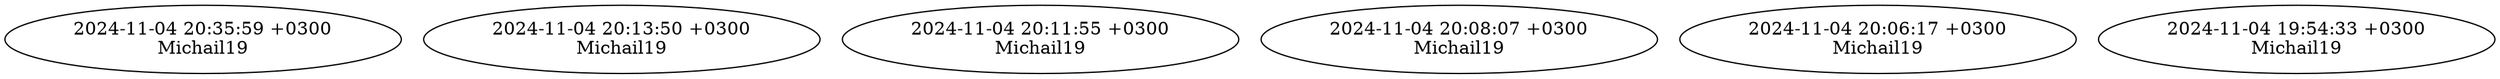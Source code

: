 digraph G {
    "370b81cb2696b5585780ff9c1359753ce070d8a6" [label="2024-11-04 20:35:59 +0300\nMichail19"];
    "6e44a9eccef9dc107c26c453559d669ebd84dbcc" [label="2024-11-04 20:13:50 +0300\nMichail19"];
    "46367f7de67175d5f03c9e8ae2067ac21fec0a92" [label="2024-11-04 20:11:55 +0300\nMichail19"];
    "49837d93d4a5fb59956aadbba3c262efa4b05267" [label="2024-11-04 20:08:07 +0300\nMichail19"];
    "1c911d746562f2b41f69b62a80a2f5a56168f865" [label="2024-11-04 20:06:17 +0300\nMichail19"];
    "27dfd2e4035db62bb239fdf60053539fa3b2f90f" [label="2024-11-04 19:54:33 +0300\nMichail19"];
}
